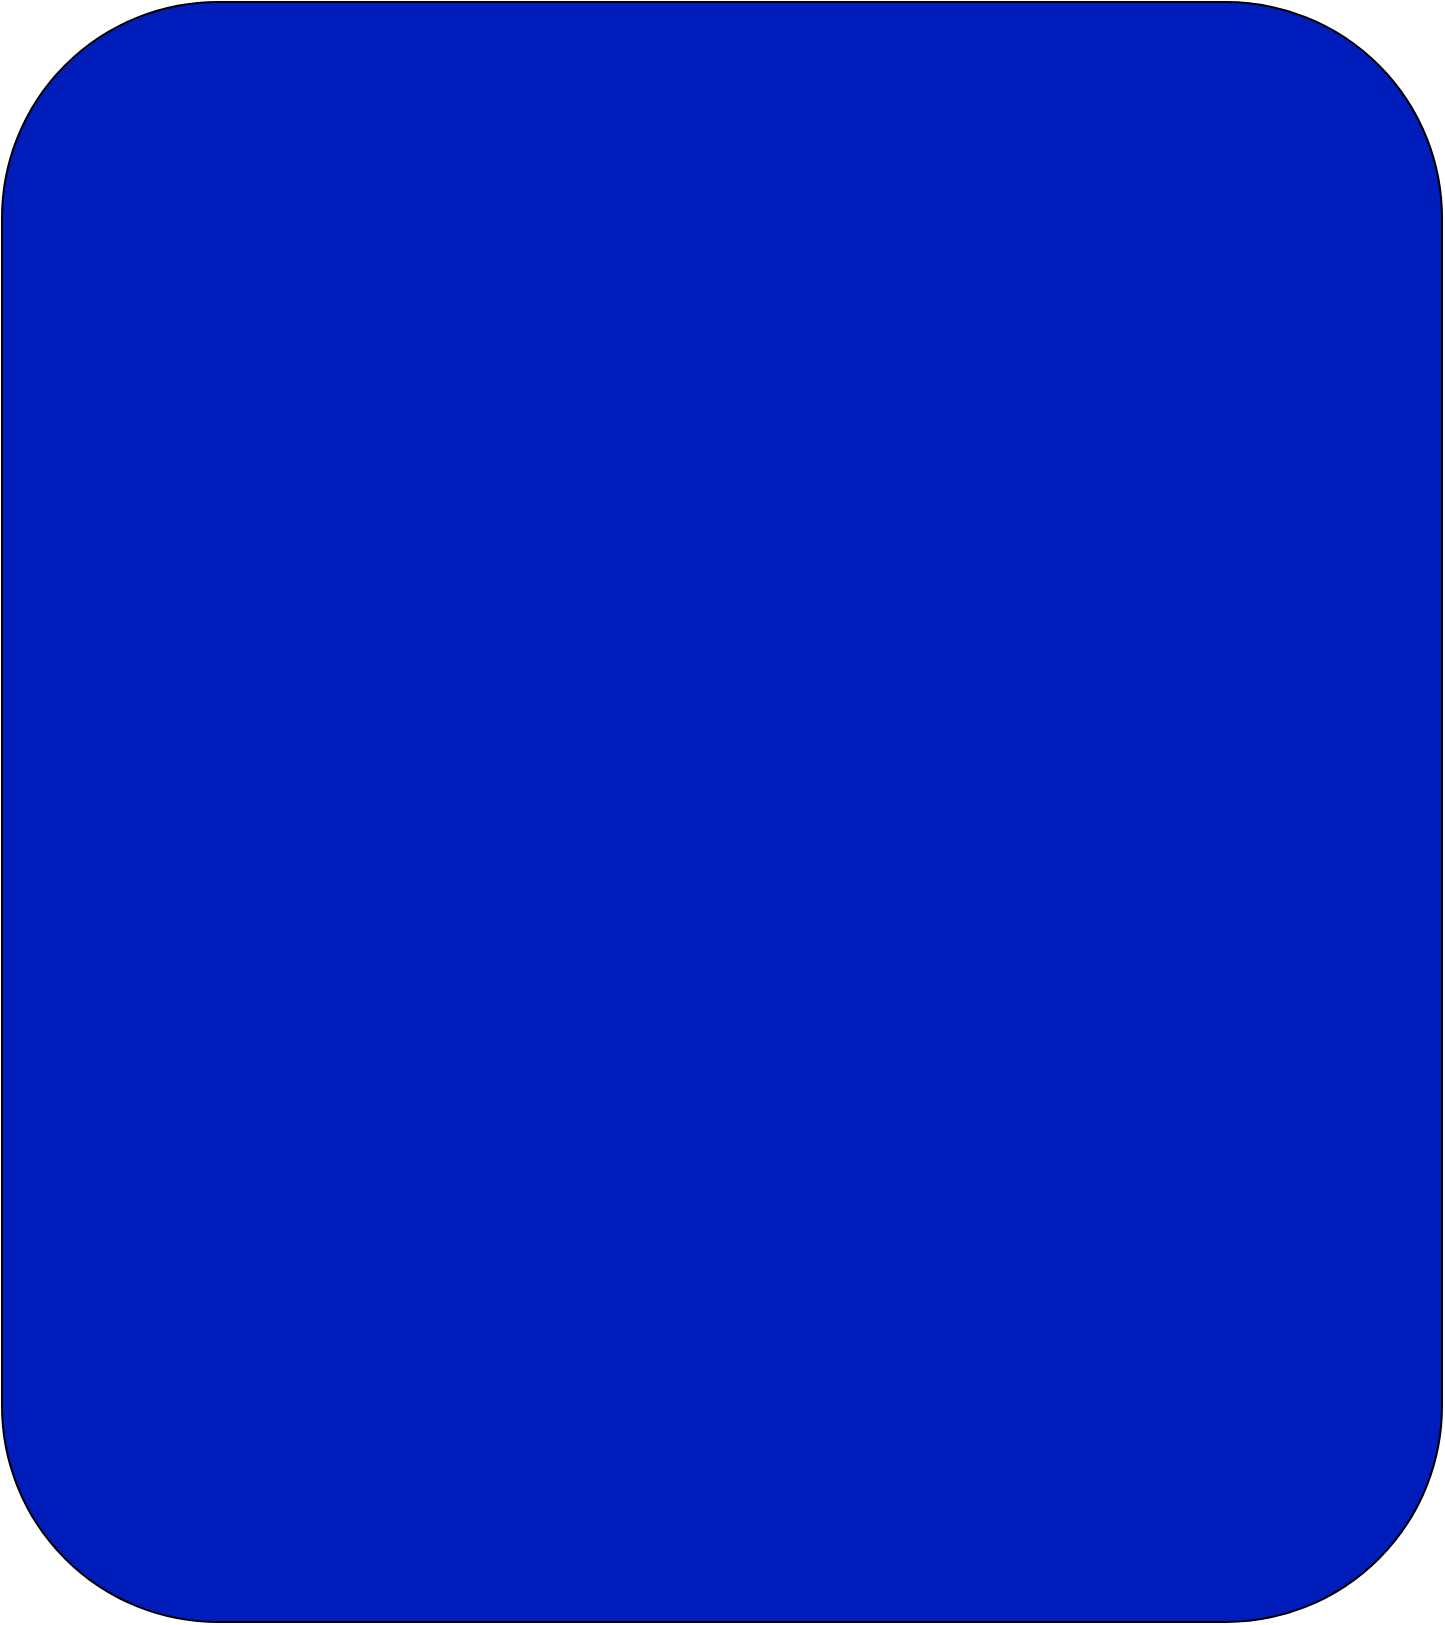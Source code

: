 <mxfile version="22.0.8" type="device">
  <diagram name="Page-1" id="lVLWoPq1EGlYc1PeNUr_">
    <mxGraphModel dx="1737" dy="948" grid="1" gridSize="10" guides="1" tooltips="1" connect="1" arrows="1" fold="1" page="1" pageScale="1" pageWidth="850" pageHeight="1100" math="0" shadow="0">
      <root>
        <mxCell id="0" />
        <mxCell id="1" parent="0" />
        <mxCell id="Yn8hxPRmGhIu5-ZQv9ZZ-1" value="" style="rounded=1;whiteSpace=wrap;html=1;fillColor=#001DBC;" vertex="1" parent="1">
          <mxGeometry x="80" y="30" width="720" height="810" as="geometry" />
        </mxCell>
      </root>
    </mxGraphModel>
  </diagram>
</mxfile>
